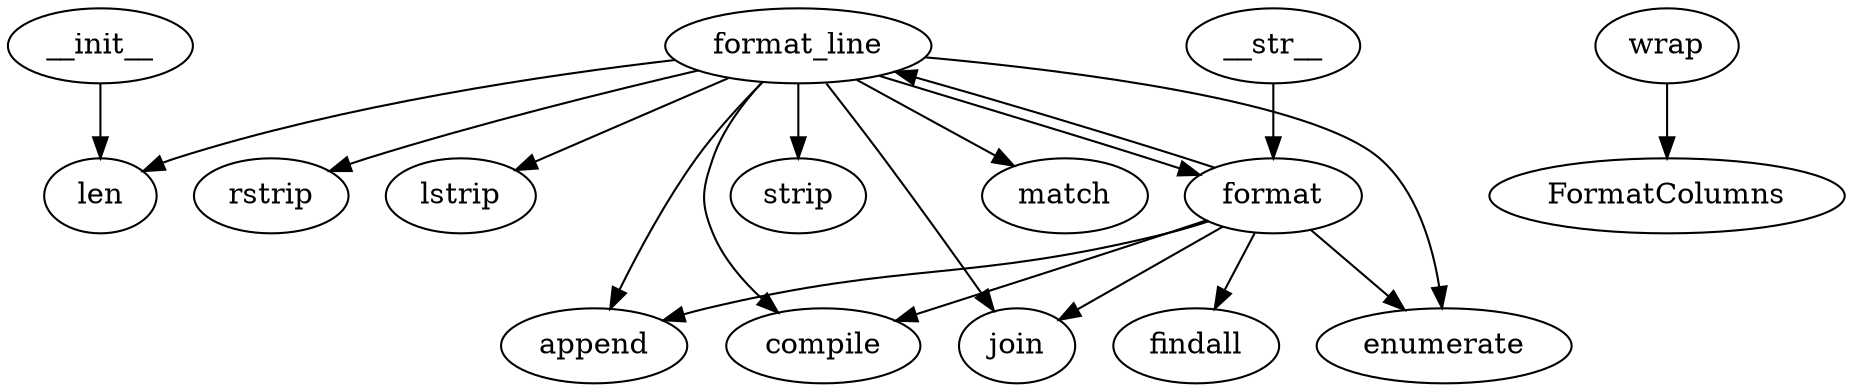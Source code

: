 strict digraph  {
__init__;
len;
format_line;
compile;
enumerate;
strip;
match;
format;
rstrip;
lstrip;
append;
join;
findall;
__str__;
wrap;
FormatColumns;
__init__ -> len;
format_line -> compile;
format_line -> enumerate;
format_line -> len;
format_line -> strip;
format_line -> match;
format_line -> format;
format_line -> rstrip;
format_line -> lstrip;
format_line -> append;
format_line -> join;
format -> compile;
format -> enumerate;
format -> findall;
format -> format_line;
format -> append;
format -> join;
__str__ -> format;
wrap -> FormatColumns;
}
